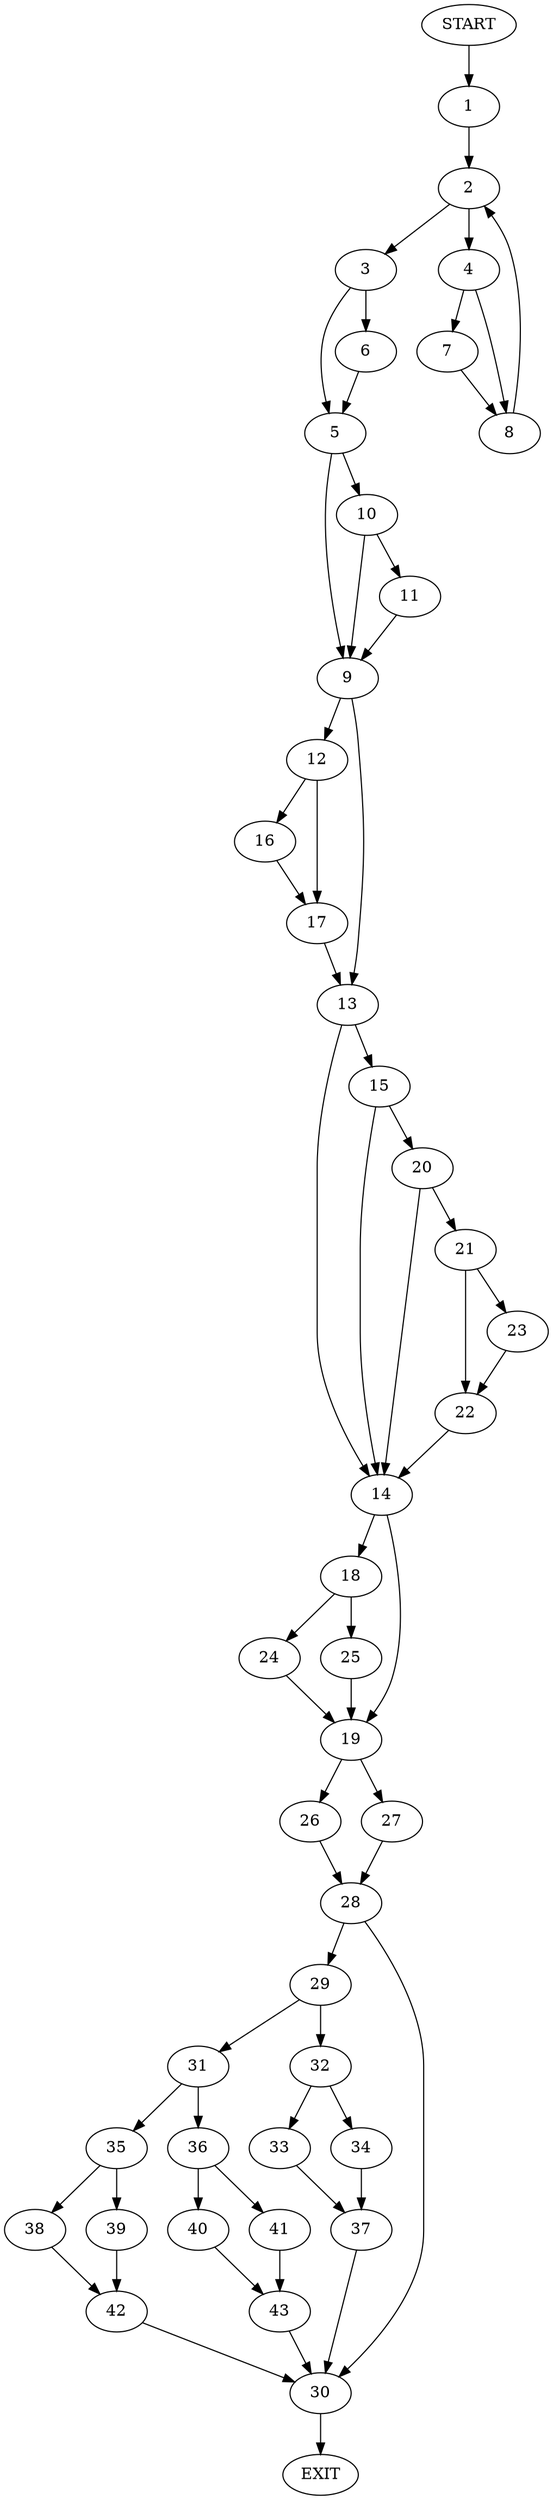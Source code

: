 digraph {
0 [label="START"]
44 [label="EXIT"]
0 -> 1
1 -> 2
2 -> 3
2 -> 4
3 -> 5
3 -> 6
4 -> 7
4 -> 8
7 -> 8
8 -> 2
6 -> 5
5 -> 9
5 -> 10
10 -> 9
10 -> 11
9 -> 12
9 -> 13
11 -> 9
13 -> 14
13 -> 15
12 -> 16
12 -> 17
16 -> 17
17 -> 13
14 -> 18
14 -> 19
15 -> 20
15 -> 14
20 -> 21
20 -> 14
21 -> 22
21 -> 23
22 -> 14
23 -> 22
18 -> 24
18 -> 25
19 -> 26
19 -> 27
25 -> 19
24 -> 19
26 -> 28
27 -> 28
28 -> 29
28 -> 30
30 -> 44
29 -> 31
29 -> 32
32 -> 33
32 -> 34
31 -> 35
31 -> 36
34 -> 37
33 -> 37
37 -> 30
35 -> 38
35 -> 39
36 -> 40
36 -> 41
39 -> 42
38 -> 42
42 -> 30
41 -> 43
40 -> 43
43 -> 30
}
